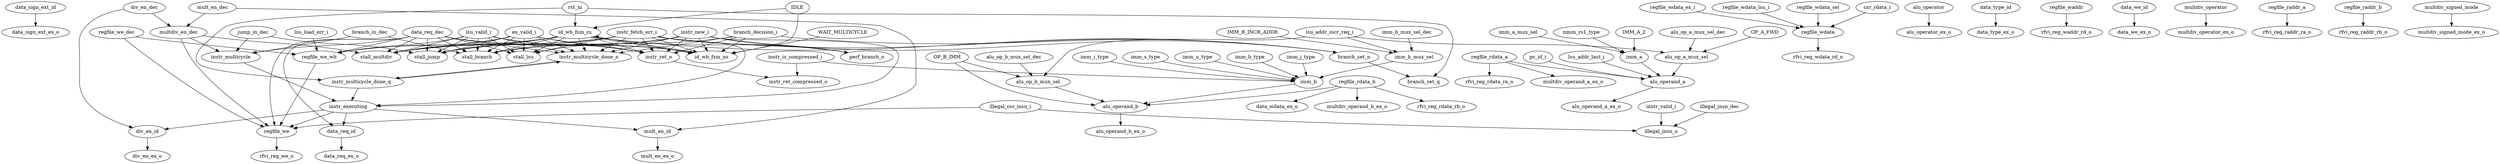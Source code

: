 strict digraph "" {
	data_sign_ext_id -> data_sign_ext_ex_o	 [weight=1.0];
	data_req_id -> data_req_ex_o	 [weight=1.0];
	regfile_wdata_ex_i -> regfile_wdata	 [weight=1.0];
	multdiv_en_dec -> instr_multicycle	 [weight=1.0];
	multdiv_en_dec -> regfile_we	 [weight=1.0];
	multdiv_en_dec -> stall_multdiv	 [weight=1.0];
	branch_decision_i -> instr_ret_o	 [weight=1.0];
	branch_decision_i -> instr_multicycle_done_n	 [weight=1.0];
	branch_decision_i -> branch_set_n	 [weight=1.0];
	branch_decision_i -> id_wb_fsm_ns	 [weight=1.0];
	branch_decision_i -> stall_branch	 [weight=1.0];
	instr_multicycle -> instr_executing	 [weight=1.0];
	id_wb_fsm_cs -> instr_ret_o	 [weight=3.0];
	id_wb_fsm_cs -> instr_multicycle_done_n	 [weight=6.0];
	id_wb_fsm_cs -> branch_set_n	 [weight=1.0];
	id_wb_fsm_cs -> regfile_we_wb	 [weight=1.0];
	id_wb_fsm_cs -> stall_lsu	 [weight=2.0];
	id_wb_fsm_cs -> perf_branch_o	 [weight=1.0];
	id_wb_fsm_cs -> stall_multdiv	 [weight=2.0];
	id_wb_fsm_cs -> stall_jump	 [weight=2.0];
	id_wb_fsm_cs -> id_wb_fsm_ns	 [weight=7.0];
	id_wb_fsm_cs -> stall_branch	 [weight=2.0];
	regfile_we_dec -> regfile_we_wb	 [weight=1.0];
	regfile_we_dec -> regfile_we	 [weight=1.0];
	div_en_id -> div_en_ex_o	 [weight=1.0];
	regfile_rdata_a -> rfvi_reg_rdata_ra_o	 [weight=1.0];
	regfile_rdata_a -> multdiv_operand_a_ex_o	 [weight=1.0];
	regfile_rdata_a -> alu_operand_a	 [weight=1.0];
	regfile_rdata_b -> data_wdata_ex_o	 [weight=1.0];
	regfile_rdata_b -> multdiv_operand_b_ex_o	 [weight=1.0];
	regfile_rdata_b -> rfvi_reg_rdata_rb_o	 [weight=1.0];
	regfile_rdata_b -> alu_operand_b	 [weight=1.0];
	lsu_addr_last_i -> alu_operand_a	 [weight=1.0];
	div_en_dec -> multdiv_en_dec	 [weight=1.0];
	div_en_dec -> div_en_id	 [weight=1.0];
	instr_ret_o -> instr_ret_compressed_o	 [weight=1.0];
	alu_operator -> alu_operator_ex_o	 [weight=1.0];
	illegal_csr_insn_i -> regfile_we	 [weight=1.0];
	illegal_csr_insn_i -> illegal_insn_o	 [weight=1.0];
	instr_multicycle_done_q -> instr_multicycle_done_n	 [weight=1.0];
	instr_multicycle_done_q -> instr_executing	 [weight=1.0];
	mult_en_dec -> multdiv_en_dec	 [weight=1.0];
	mult_en_dec -> mult_en_id	 [weight=1.0];
	imm_j_type -> imm_b	 [weight=1.0];
	WAIT_MULTICYCLE -> id_wb_fsm_ns	 [weight=4.0];
	data_type_id -> data_type_ex_o	 [weight=1.0];
	imm_i_type -> imm_b	 [weight=1.0];
	instr_multicycle_done_n -> instr_multicycle_done_q	 [weight=1.0];
	regfile_wdata_lsu_i -> regfile_wdata	 [weight=1.0];
	instr_fetch_err_i -> instr_ret_o	 [weight=2.0];
	instr_fetch_err_i -> instr_multicycle_done_n	 [weight=5.0];
	instr_fetch_err_i -> branch_set_n	 [weight=1.0];
	instr_fetch_err_i -> stall_lsu	 [weight=1.0];
	instr_fetch_err_i -> instr_executing	 [weight=1.0];
	instr_fetch_err_i -> perf_branch_o	 [weight=1.0];
	instr_fetch_err_i -> stall_multdiv	 [weight=1.0];
	instr_fetch_err_i -> stall_jump	 [weight=1.0];
	instr_fetch_err_i -> id_wb_fsm_ns	 [weight=4.0];
	instr_fetch_err_i -> stall_branch	 [weight=1.0];
	regfile_wdata -> rfvi_reg_wdata_rd_o	 [weight=1.0];
	branch_set_n -> branch_set_q	 [weight=1.0];
	jump_in_dec -> instr_multicycle	 [weight=1.0];
	jump_in_dec -> stall_jump	 [weight=1.0];
	regfile_we_wb -> regfile_we	 [weight=1.0];
	instr_valid_i -> illegal_insn_o	 [weight=1.0];
	instr_new_i -> instr_ret_o	 [weight=2.0];
	instr_new_i -> instr_multicycle_done_n	 [weight=5.0];
	instr_new_i -> branch_set_n	 [weight=1.0];
	instr_new_i -> stall_lsu	 [weight=1.0];
	instr_new_i -> instr_executing	 [weight=1.0];
	instr_new_i -> perf_branch_o	 [weight=1.0];
	instr_new_i -> stall_multdiv	 [weight=1.0];
	instr_new_i -> stall_jump	 [weight=1.0];
	instr_new_i -> id_wb_fsm_ns	 [weight=4.0];
	instr_new_i -> stall_branch	 [weight=1.0];
	lsu_addr_incr_req_i -> imm_b_mux_sel	 [weight=1.0];
	lsu_addr_incr_req_i -> alu_op_b_mux_sel	 [weight=1.0];
	lsu_addr_incr_req_i -> alu_op_a_mux_sel	 [weight=1.0];
	imm_a -> alu_operand_a	 [weight=1.0];
	illegal_insn_dec -> illegal_insn_o	 [weight=1.0];
	regfile_waddr -> rfvi_reg_waddr_rd_o	 [weight=1.0];
	instr_executing -> data_req_id	 [weight=1.0];
	instr_executing -> div_en_id	 [weight=1.0];
	instr_executing -> regfile_we	 [weight=1.0];
	instr_executing -> mult_en_id	 [weight=1.0];
	imm_s_type -> imm_b	 [weight=1.0];
	imm_b -> alu_operand_b	 [weight=1.0];
	imm_a_mux_sel -> imm_a	 [weight=1.0];
	alu_op_a_mux_sel_dec -> alu_op_a_mux_sel	 [weight=1.0];
	branch_in_dec -> instr_multicycle	 [weight=1.0];
	branch_in_dec -> stall_branch	 [weight=1.0];
	data_req_dec -> data_req_id	 [weight=1.0];
	data_req_dec -> instr_multicycle	 [weight=1.0];
	data_req_dec -> instr_ret_o	 [weight=2.0];
	data_req_dec -> instr_multicycle_done_n	 [weight=2.0];
	data_req_dec -> regfile_we_wb	 [weight=2.0];
	data_req_dec -> stall_lsu	 [weight=3.0];
	data_req_dec -> regfile_we	 [weight=1.0];
	data_req_dec -> stall_multdiv	 [weight=2.0];
	data_req_dec -> stall_jump	 [weight=2.0];
	data_req_dec -> id_wb_fsm_ns	 [weight=2.0];
	data_req_dec -> stall_branch	 [weight=2.0];
	imm_u_type -> imm_b	 [weight=1.0];
	lsu_valid_i -> instr_ret_o	 [weight=1.0];
	lsu_valid_i -> instr_multicycle_done_n	 [weight=1.0];
	lsu_valid_i -> regfile_we_wb	 [weight=1.0];
	lsu_valid_i -> stall_lsu	 [weight=1.0];
	lsu_valid_i -> stall_multdiv	 [weight=1.0];
	lsu_valid_i -> stall_jump	 [weight=1.0];
	lsu_valid_i -> id_wb_fsm_ns	 [weight=1.0];
	lsu_valid_i -> stall_branch	 [weight=1.0];
	regfile_we -> rfvi_reg_we_o	 [weight=1.0];
	instr_is_compressed_i -> imm_b	 [weight=1.0];
	instr_is_compressed_i -> instr_ret_compressed_o	 [weight=1.0];
	imm_b_mux_sel_dec -> imm_b_mux_sel	 [weight=1.0];
	data_we_id -> data_we_ex_o	 [weight=1.0];
	multdiv_operator -> multdiv_operator_ex_o	 [weight=1.0];
	IDLE -> id_wb_fsm_cs	 [weight=1.0];
	IDLE -> id_wb_fsm_ns	 [weight=2.0];
	regfile_raddr_a -> rfvi_reg_raddr_ra_o	 [weight=1.0];
	regfile_wdata_sel -> regfile_wdata	 [weight=4.0];
	OP_A_FWD -> alu_op_a_mux_sel	 [weight=1.0];
	regfile_raddr_b -> rfvi_reg_raddr_rb_o	 [weight=1.0];
	lsu_load_err_i -> regfile_we_wb	 [weight=1.0];
	rst_ni -> id_wb_fsm_cs	 [weight=2.0];
	rst_ni -> instr_multicycle_done_q	 [weight=2.0];
	rst_ni -> branch_set_q	 [weight=2.0];
	zimm_rs1_type -> imm_a	 [weight=1.0];
	imm_b_type -> imm_b	 [weight=1.0];
	mult_en_id -> mult_en_ex_o	 [weight=1.0];
	OP_B_IMM -> alu_op_b_mux_sel	 [weight=1.0];
	OP_B_IMM -> alu_operand_b	 [weight=1.0];
	imm_b_mux_sel -> imm_b	 [weight=8.0];
	alu_op_b_mux_sel_dec -> alu_op_b_mux_sel	 [weight=1.0];
	alu_op_b_mux_sel -> alu_operand_b	 [weight=1.0];
	csr_rdata_i -> regfile_wdata	 [weight=1.0];
	alu_op_a_mux_sel -> alu_operand_a	 [weight=5.0];
	multdiv_signed_mode -> multdiv_signed_mode_ex_o	 [weight=1.0];
	alu_operand_b -> alu_operand_b_ex_o	 [weight=1.0];
	pc_id_i -> alu_operand_a	 [weight=1.0];
	alu_operand_a -> alu_operand_a_ex_o	 [weight=1.0];
	IMM_A_Z -> imm_a	 [weight=1.0];
	IMM_B_INCR_ADDR -> imm_b_mux_sel	 [weight=1.0];
	id_wb_fsm_ns -> id_wb_fsm_cs	 [weight=1.0];
	ex_valid_i -> instr_ret_o	 [weight=1.0];
	ex_valid_i -> instr_multicycle_done_n	 [weight=1.0];
	ex_valid_i -> regfile_we_wb	 [weight=1.0];
	ex_valid_i -> stall_lsu	 [weight=1.0];
	ex_valid_i -> stall_multdiv	 [weight=1.0];
	ex_valid_i -> stall_jump	 [weight=1.0];
	ex_valid_i -> id_wb_fsm_ns	 [weight=1.0];
	ex_valid_i -> stall_branch	 [weight=1.0];
}
